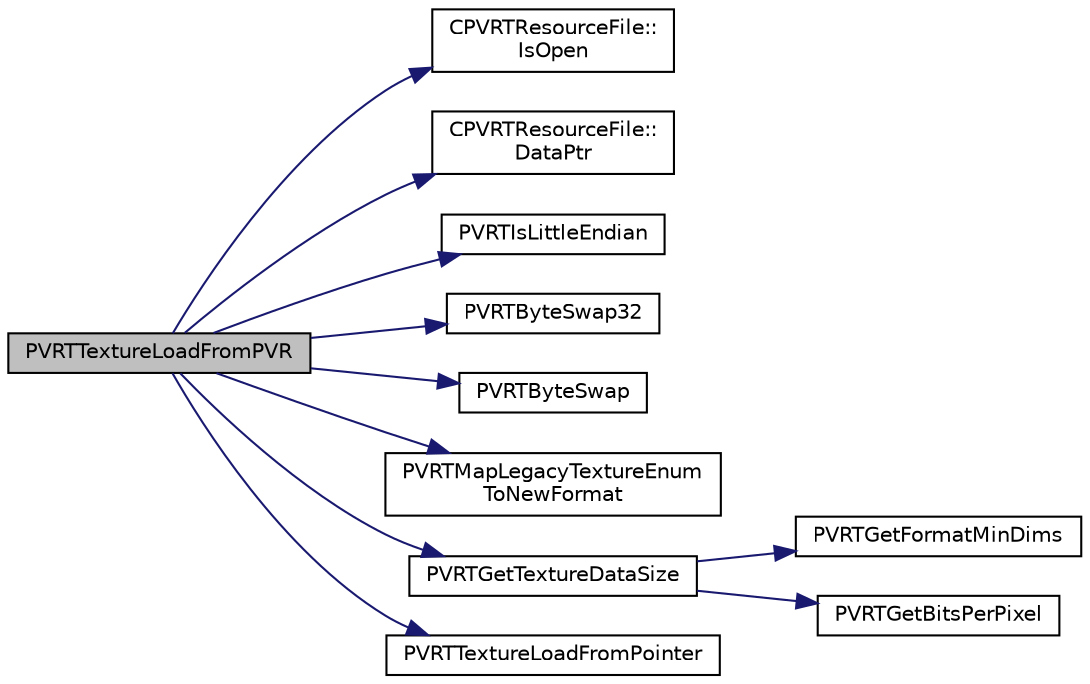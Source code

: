 digraph "PVRTTextureLoadFromPVR"
{
  edge [fontname="Helvetica",fontsize="10",labelfontname="Helvetica",labelfontsize="10"];
  node [fontname="Helvetica",fontsize="10",shape=record];
  rankdir="LR";
  Node1 [label="PVRTTextureLoadFromPVR",height=0.2,width=0.4,color="black", fillcolor="grey75", style="filled", fontcolor="black"];
  Node1 -> Node2 [color="midnightblue",fontsize="10",style="solid",fontname="Helvetica"];
  Node2 [label="CPVRTResourceFile::\lIsOpen",height=0.2,width=0.4,color="black", fillcolor="white", style="filled",URL="$class_c_p_v_r_t_resource_file.html#a484df820e9829438c0601bbc0aef7797",tooltip="Is the file open. "];
  Node1 -> Node3 [color="midnightblue",fontsize="10",style="solid",fontname="Helvetica"];
  Node3 [label="CPVRTResourceFile::\lDataPtr",height=0.2,width=0.4,color="black", fillcolor="white", style="filled",URL="$class_c_p_v_r_t_resource_file.html#af3da413665ad9e932ae95676f3605781",tooltip="Returns a pointer to the file data. If the data is expected to be a string don&#39;t assume that it is nu..."];
  Node1 -> Node4 [color="midnightblue",fontsize="10",style="solid",fontname="Helvetica"];
  Node4 [label="PVRTIsLittleEndian",height=0.2,width=0.4,color="black", fillcolor="white", style="filled",URL="$_p_v_r_t_global_8h.html#adc60f9cef4ae352558855702f92d54a8",tooltip="Returns true if the platform the code is ran on is little endian. "];
  Node1 -> Node5 [color="midnightblue",fontsize="10",style="solid",fontname="Helvetica"];
  Node5 [label="PVRTByteSwap32",height=0.2,width=0.4,color="black", fillcolor="white", style="filled",URL="$_p_v_r_t_global_8h.html#ae82269dabf200946aa724f9270f3b7b7",tooltip="Converts the endianness of an unsigned int. "];
  Node1 -> Node6 [color="midnightblue",fontsize="10",style="solid",fontname="Helvetica"];
  Node6 [label="PVRTByteSwap",height=0.2,width=0.4,color="black", fillcolor="white", style="filled",URL="$_p_v_r_t_global_8h.html#ab36eb7d2270c8daf6173b8c5fd3aacdf",tooltip="Swaps the endianness of pBytes in place. "];
  Node1 -> Node7 [color="midnightblue",fontsize="10",style="solid",fontname="Helvetica"];
  Node7 [label="PVRTMapLegacyTextureEnum\lToNewFormat",height=0.2,width=0.4,color="black", fillcolor="white", style="filled",URL="$_p_v_r_t_texture_8h.html#affa6c0213cd7be2244b11bc95c89ae42"];
  Node1 -> Node8 [color="midnightblue",fontsize="10",style="solid",fontname="Helvetica"];
  Node8 [label="PVRTGetTextureDataSize",height=0.2,width=0.4,color="black", fillcolor="white", style="filled",URL="$_p_v_r_t_texture_8h.html#a3b79df64bf09bd49dcb4b8e6113dd6ce"];
  Node8 -> Node9 [color="midnightblue",fontsize="10",style="solid",fontname="Helvetica"];
  Node9 [label="PVRTGetFormatMinDims",height=0.2,width=0.4,color="black", fillcolor="white", style="filled",URL="$_p_v_r_t_texture_8h.html#a9b054db94257b8cfc7b77c7b12d80a6d"];
  Node8 -> Node10 [color="midnightblue",fontsize="10",style="solid",fontname="Helvetica"];
  Node10 [label="PVRTGetBitsPerPixel",height=0.2,width=0.4,color="black", fillcolor="white", style="filled",URL="$_p_v_r_t_texture_8h.html#ad4283ff9a9129c353611308560402638"];
  Node1 -> Node11 [color="midnightblue",fontsize="10",style="solid",fontname="Helvetica"];
  Node11 [label="PVRTTextureLoadFromPointer",height=0.2,width=0.4,color="black", fillcolor="white", style="filled",URL="$group___a_p_i___o_g_l_e_s.html#ga49dc74480ad4ec5a2f393f641117d54f",tooltip="Allows textures to be stored in C header files and loaded in. Can load parts of a mipmaped texture (i..."];
}

